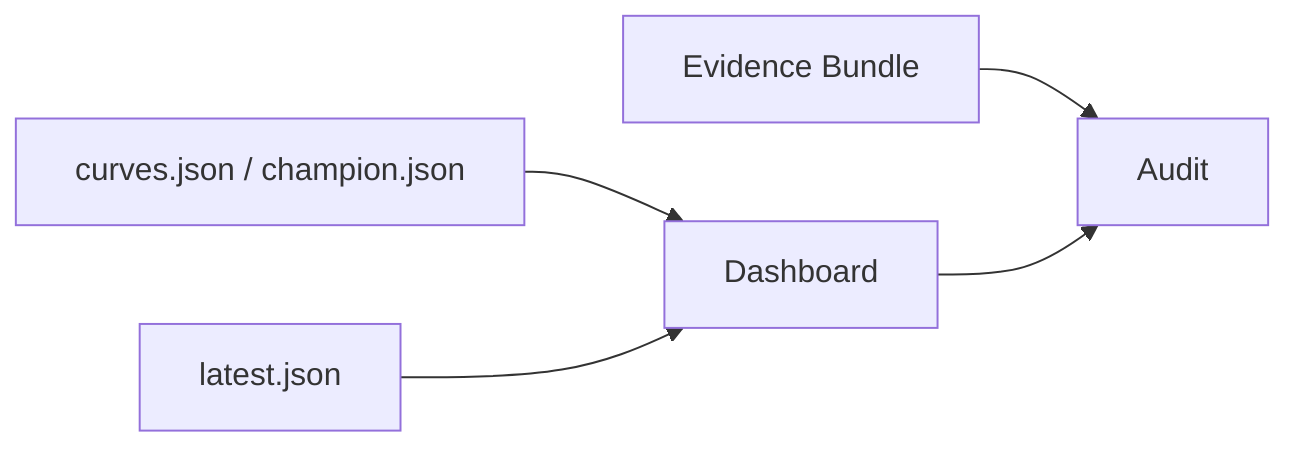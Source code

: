 flowchart LR
    C[curves.json / champion.json] --> D[Dashboard]
    L[latest.json] --> D
    E[Evidence Bundle] --> A[Audit]
    D --> A